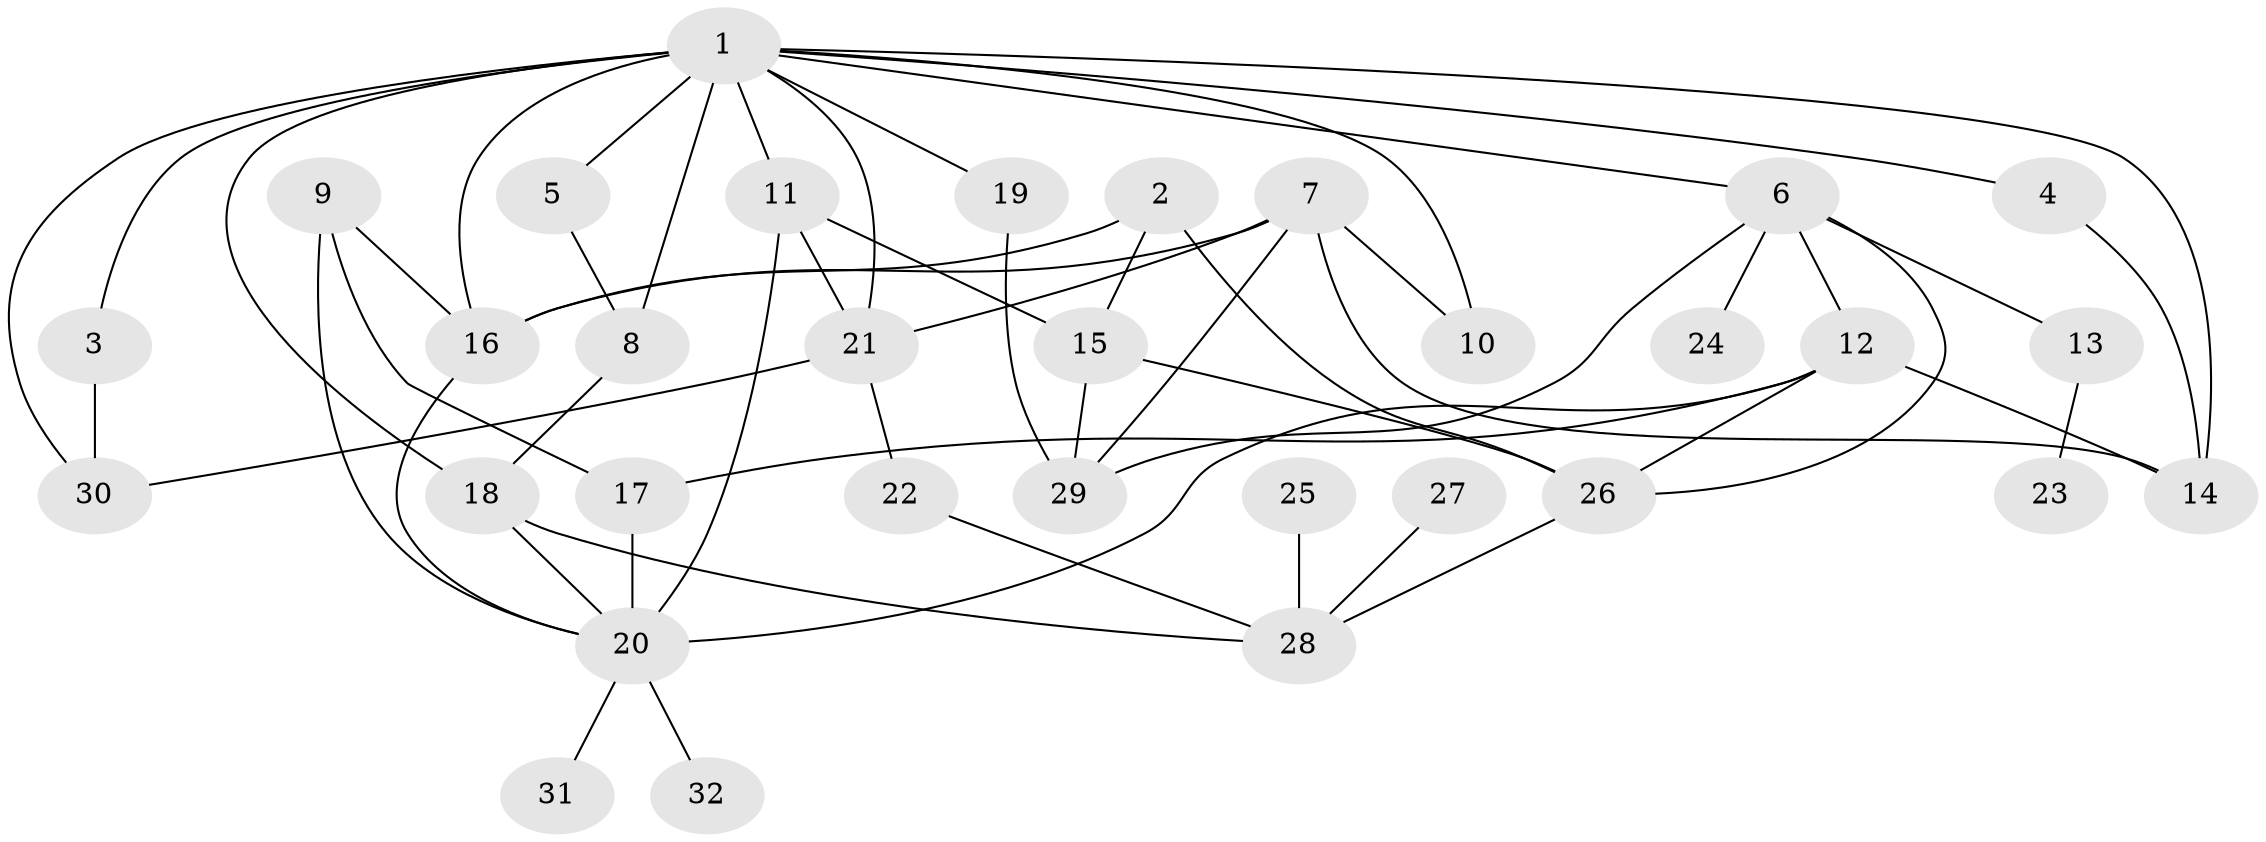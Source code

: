 // original degree distribution, {7: 0.015873015873015872, 6: 0.031746031746031744, 5: 0.06349206349206349, 3: 0.31746031746031744, 4: 0.12698412698412698, 2: 0.30158730158730157, 1: 0.14285714285714285}
// Generated by graph-tools (version 1.1) at 2025/25/03/09/25 03:25:32]
// undirected, 32 vertices, 56 edges
graph export_dot {
graph [start="1"]
  node [color=gray90,style=filled];
  1;
  2;
  3;
  4;
  5;
  6;
  7;
  8;
  9;
  10;
  11;
  12;
  13;
  14;
  15;
  16;
  17;
  18;
  19;
  20;
  21;
  22;
  23;
  24;
  25;
  26;
  27;
  28;
  29;
  30;
  31;
  32;
  1 -- 3 [weight=1.0];
  1 -- 4 [weight=1.0];
  1 -- 5 [weight=1.0];
  1 -- 6 [weight=1.0];
  1 -- 8 [weight=2.0];
  1 -- 10 [weight=1.0];
  1 -- 11 [weight=1.0];
  1 -- 14 [weight=1.0];
  1 -- 16 [weight=1.0];
  1 -- 18 [weight=1.0];
  1 -- 19 [weight=1.0];
  1 -- 21 [weight=1.0];
  1 -- 30 [weight=1.0];
  2 -- 15 [weight=1.0];
  2 -- 16 [weight=1.0];
  2 -- 26 [weight=1.0];
  3 -- 30 [weight=1.0];
  4 -- 14 [weight=1.0];
  5 -- 8 [weight=1.0];
  6 -- 12 [weight=1.0];
  6 -- 13 [weight=1.0];
  6 -- 24 [weight=1.0];
  6 -- 26 [weight=1.0];
  6 -- 29 [weight=1.0];
  7 -- 10 [weight=1.0];
  7 -- 14 [weight=1.0];
  7 -- 16 [weight=1.0];
  7 -- 21 [weight=1.0];
  7 -- 29 [weight=1.0];
  8 -- 18 [weight=1.0];
  9 -- 16 [weight=1.0];
  9 -- 17 [weight=1.0];
  9 -- 20 [weight=1.0];
  11 -- 15 [weight=1.0];
  11 -- 20 [weight=1.0];
  11 -- 21 [weight=1.0];
  12 -- 14 [weight=1.0];
  12 -- 17 [weight=1.0];
  12 -- 20 [weight=1.0];
  12 -- 26 [weight=1.0];
  13 -- 23 [weight=1.0];
  15 -- 26 [weight=1.0];
  15 -- 29 [weight=1.0];
  16 -- 20 [weight=1.0];
  17 -- 20 [weight=2.0];
  18 -- 20 [weight=1.0];
  18 -- 28 [weight=1.0];
  19 -- 29 [weight=1.0];
  20 -- 31 [weight=1.0];
  20 -- 32 [weight=1.0];
  21 -- 22 [weight=1.0];
  21 -- 30 [weight=1.0];
  22 -- 28 [weight=1.0];
  25 -- 28 [weight=1.0];
  26 -- 28 [weight=1.0];
  27 -- 28 [weight=1.0];
}

